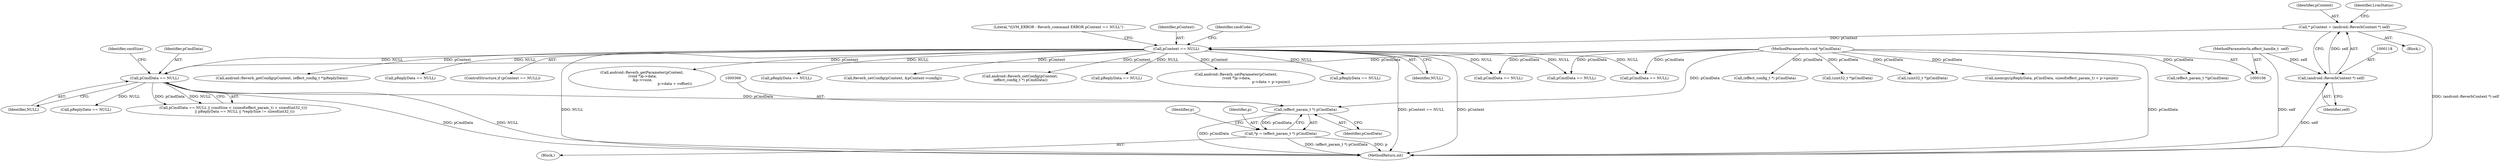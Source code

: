 digraph "0_Android_aeea52da00d210587fb3ed895de3d5f2e0264c88_6@pointer" {
"1000365" [label="(Call,(effect_param_t *) pCmdData)"];
"1000336" [label="(Call,pCmdData == NULL)"];
"1000110" [label="(MethodParameterIn,void *pCmdData)"];
"1000127" [label="(Call,pContext == NULL)"];
"1000115" [label="(Call,* pContext = (android::ReverbContext *) self)"];
"1000117" [label="(Call,(android::ReverbContext *) self)"];
"1000107" [label="(MethodParameterIn,effect_handle_t  self)"];
"1000363" [label="(Call,*p = (effect_param_t *) pCmdData)"];
"1000224" [label="(Call,Reverb_setConfig(pContext, &pContext->config))"];
"1000116" [label="(Identifier,pContext)"];
"1000124" [label="(Identifier,LvmStatus)"];
"1000338" [label="(Identifier,NULL)"];
"1000267" [label="(Call,(effect_param_t *)pCmdData)"];
"1000336" [label="(Call,pCmdData == NULL)"];
"1000194" [label="(Call,android::Reverb_setConfig(pContext,\n (effect_config_t *) pCmdData))"];
"1000128" [label="(Identifier,pContext)"];
"1000137" [label="(Identifier,cmdCode)"];
"1000348" [label="(Call,pReplyData == NULL)"];
"1000641" [label="(MethodReturn,int)"];
"1000367" [label="(Identifier,pCmdData)"];
"1000203" [label="(Call,pReplyData == NULL)"];
"1000166" [label="(Call,pCmdData == NULL)"];
"1000115" [label="(Call,* pContext = (android::ReverbContext *) self)"];
"1000386" [label="(Call,android::Reverb_setParameter(pContext,\n (void *)p->data,\n                                                              p->data + p->psize))"];
"1000333" [label="(Block,)"];
"1000119" [label="(Identifier,self)"];
"1000337" [label="(Identifier,pCmdData)"];
"1000335" [label="(Call,pCmdData == NULL || (cmdSize < (sizeof(effect_param_t) + sizeof(int32_t)))\n                    || pReplyData == NULL || *replySize != sizeof(int32_t))"];
"1000142" [label="(Call,pReplyData == NULL)"];
"1000110" [label="(MethodParameterIn,void *pCmdData)"];
"1000129" [label="(Identifier,NULL)"];
"1000217" [label="(Call,android::Reverb_getConfig(pContext, (effect_config_t *)pReplyData))"];
"1000127" [label="(Call,pContext == NULL)"];
"1000475" [label="(Call,pReplyData == NULL)"];
"1000341" [label="(Identifier,cmdSize)"];
"1000126" [label="(ControlStructure,if (pContext == NULL))"];
"1000364" [label="(Identifier,p)"];
"1000117" [label="(Call,(android::ReverbContext *) self)"];
"1000363" [label="(Call,*p = (effect_param_t *) pCmdData)"];
"1000107" [label="(MethodParameterIn,effect_handle_t  self)"];
"1000235" [label="(Call,pCmdData == NULL)"];
"1000516" [label="(Call,pCmdData == NULL)"];
"1000371" [label="(Identifier,p)"];
"1000196" [label="(Call,(effect_config_t *) pCmdData)"];
"1000113" [label="(Block,)"];
"1000132" [label="(Literal,\"\tLVM_ERROR : Reverb_command ERROR pContext == NULL\")"];
"1000545" [label="(Call,(uint32_t *)pCmdData)"];
"1000304" [label="(Call,android::Reverb_getParameter(pContext,\n (void *)p->data,\n &p->vsize,\n                                                          p->data + voffset))"];
"1000365" [label="(Call,(effect_param_t *) pCmdData)"];
"1000562" [label="(Call,(uint32_t *)pCmdData)"];
"1000404" [label="(Call,pReplyData == NULL)"];
"1000270" [label="(Call,memcpy(pReplyData, pCmdData, sizeof(effect_param_t) + p->psize))"];
"1000365" -> "1000363"  [label="AST: "];
"1000365" -> "1000367"  [label="CFG: "];
"1000366" -> "1000365"  [label="AST: "];
"1000367" -> "1000365"  [label="AST: "];
"1000363" -> "1000365"  [label="CFG: "];
"1000365" -> "1000641"  [label="DDG: pCmdData"];
"1000365" -> "1000363"  [label="DDG: pCmdData"];
"1000336" -> "1000365"  [label="DDG: pCmdData"];
"1000110" -> "1000365"  [label="DDG: pCmdData"];
"1000336" -> "1000335"  [label="AST: "];
"1000336" -> "1000338"  [label="CFG: "];
"1000337" -> "1000336"  [label="AST: "];
"1000338" -> "1000336"  [label="AST: "];
"1000341" -> "1000336"  [label="CFG: "];
"1000335" -> "1000336"  [label="CFG: "];
"1000336" -> "1000641"  [label="DDG: NULL"];
"1000336" -> "1000641"  [label="DDG: pCmdData"];
"1000336" -> "1000335"  [label="DDG: pCmdData"];
"1000336" -> "1000335"  [label="DDG: NULL"];
"1000110" -> "1000336"  [label="DDG: pCmdData"];
"1000127" -> "1000336"  [label="DDG: NULL"];
"1000336" -> "1000348"  [label="DDG: NULL"];
"1000110" -> "1000106"  [label="AST: "];
"1000110" -> "1000641"  [label="DDG: pCmdData"];
"1000110" -> "1000166"  [label="DDG: pCmdData"];
"1000110" -> "1000196"  [label="DDG: pCmdData"];
"1000110" -> "1000235"  [label="DDG: pCmdData"];
"1000110" -> "1000267"  [label="DDG: pCmdData"];
"1000110" -> "1000270"  [label="DDG: pCmdData"];
"1000110" -> "1000516"  [label="DDG: pCmdData"];
"1000110" -> "1000545"  [label="DDG: pCmdData"];
"1000110" -> "1000562"  [label="DDG: pCmdData"];
"1000127" -> "1000126"  [label="AST: "];
"1000127" -> "1000129"  [label="CFG: "];
"1000128" -> "1000127"  [label="AST: "];
"1000129" -> "1000127"  [label="AST: "];
"1000132" -> "1000127"  [label="CFG: "];
"1000137" -> "1000127"  [label="CFG: "];
"1000127" -> "1000641"  [label="DDG: NULL"];
"1000127" -> "1000641"  [label="DDG: pContext == NULL"];
"1000127" -> "1000641"  [label="DDG: pContext"];
"1000115" -> "1000127"  [label="DDG: pContext"];
"1000127" -> "1000142"  [label="DDG: NULL"];
"1000127" -> "1000166"  [label="DDG: NULL"];
"1000127" -> "1000194"  [label="DDG: pContext"];
"1000127" -> "1000203"  [label="DDG: NULL"];
"1000127" -> "1000217"  [label="DDG: pContext"];
"1000127" -> "1000224"  [label="DDG: pContext"];
"1000127" -> "1000235"  [label="DDG: NULL"];
"1000127" -> "1000304"  [label="DDG: pContext"];
"1000127" -> "1000386"  [label="DDG: pContext"];
"1000127" -> "1000404"  [label="DDG: NULL"];
"1000127" -> "1000475"  [label="DDG: NULL"];
"1000127" -> "1000516"  [label="DDG: NULL"];
"1000115" -> "1000113"  [label="AST: "];
"1000115" -> "1000117"  [label="CFG: "];
"1000116" -> "1000115"  [label="AST: "];
"1000117" -> "1000115"  [label="AST: "];
"1000124" -> "1000115"  [label="CFG: "];
"1000115" -> "1000641"  [label="DDG: (android::ReverbContext *) self"];
"1000117" -> "1000115"  [label="DDG: self"];
"1000117" -> "1000119"  [label="CFG: "];
"1000118" -> "1000117"  [label="AST: "];
"1000119" -> "1000117"  [label="AST: "];
"1000117" -> "1000641"  [label="DDG: self"];
"1000107" -> "1000117"  [label="DDG: self"];
"1000107" -> "1000106"  [label="AST: "];
"1000107" -> "1000641"  [label="DDG: self"];
"1000363" -> "1000333"  [label="AST: "];
"1000364" -> "1000363"  [label="AST: "];
"1000371" -> "1000363"  [label="CFG: "];
"1000363" -> "1000641"  [label="DDG: (effect_param_t *) pCmdData"];
"1000363" -> "1000641"  [label="DDG: p"];
}
